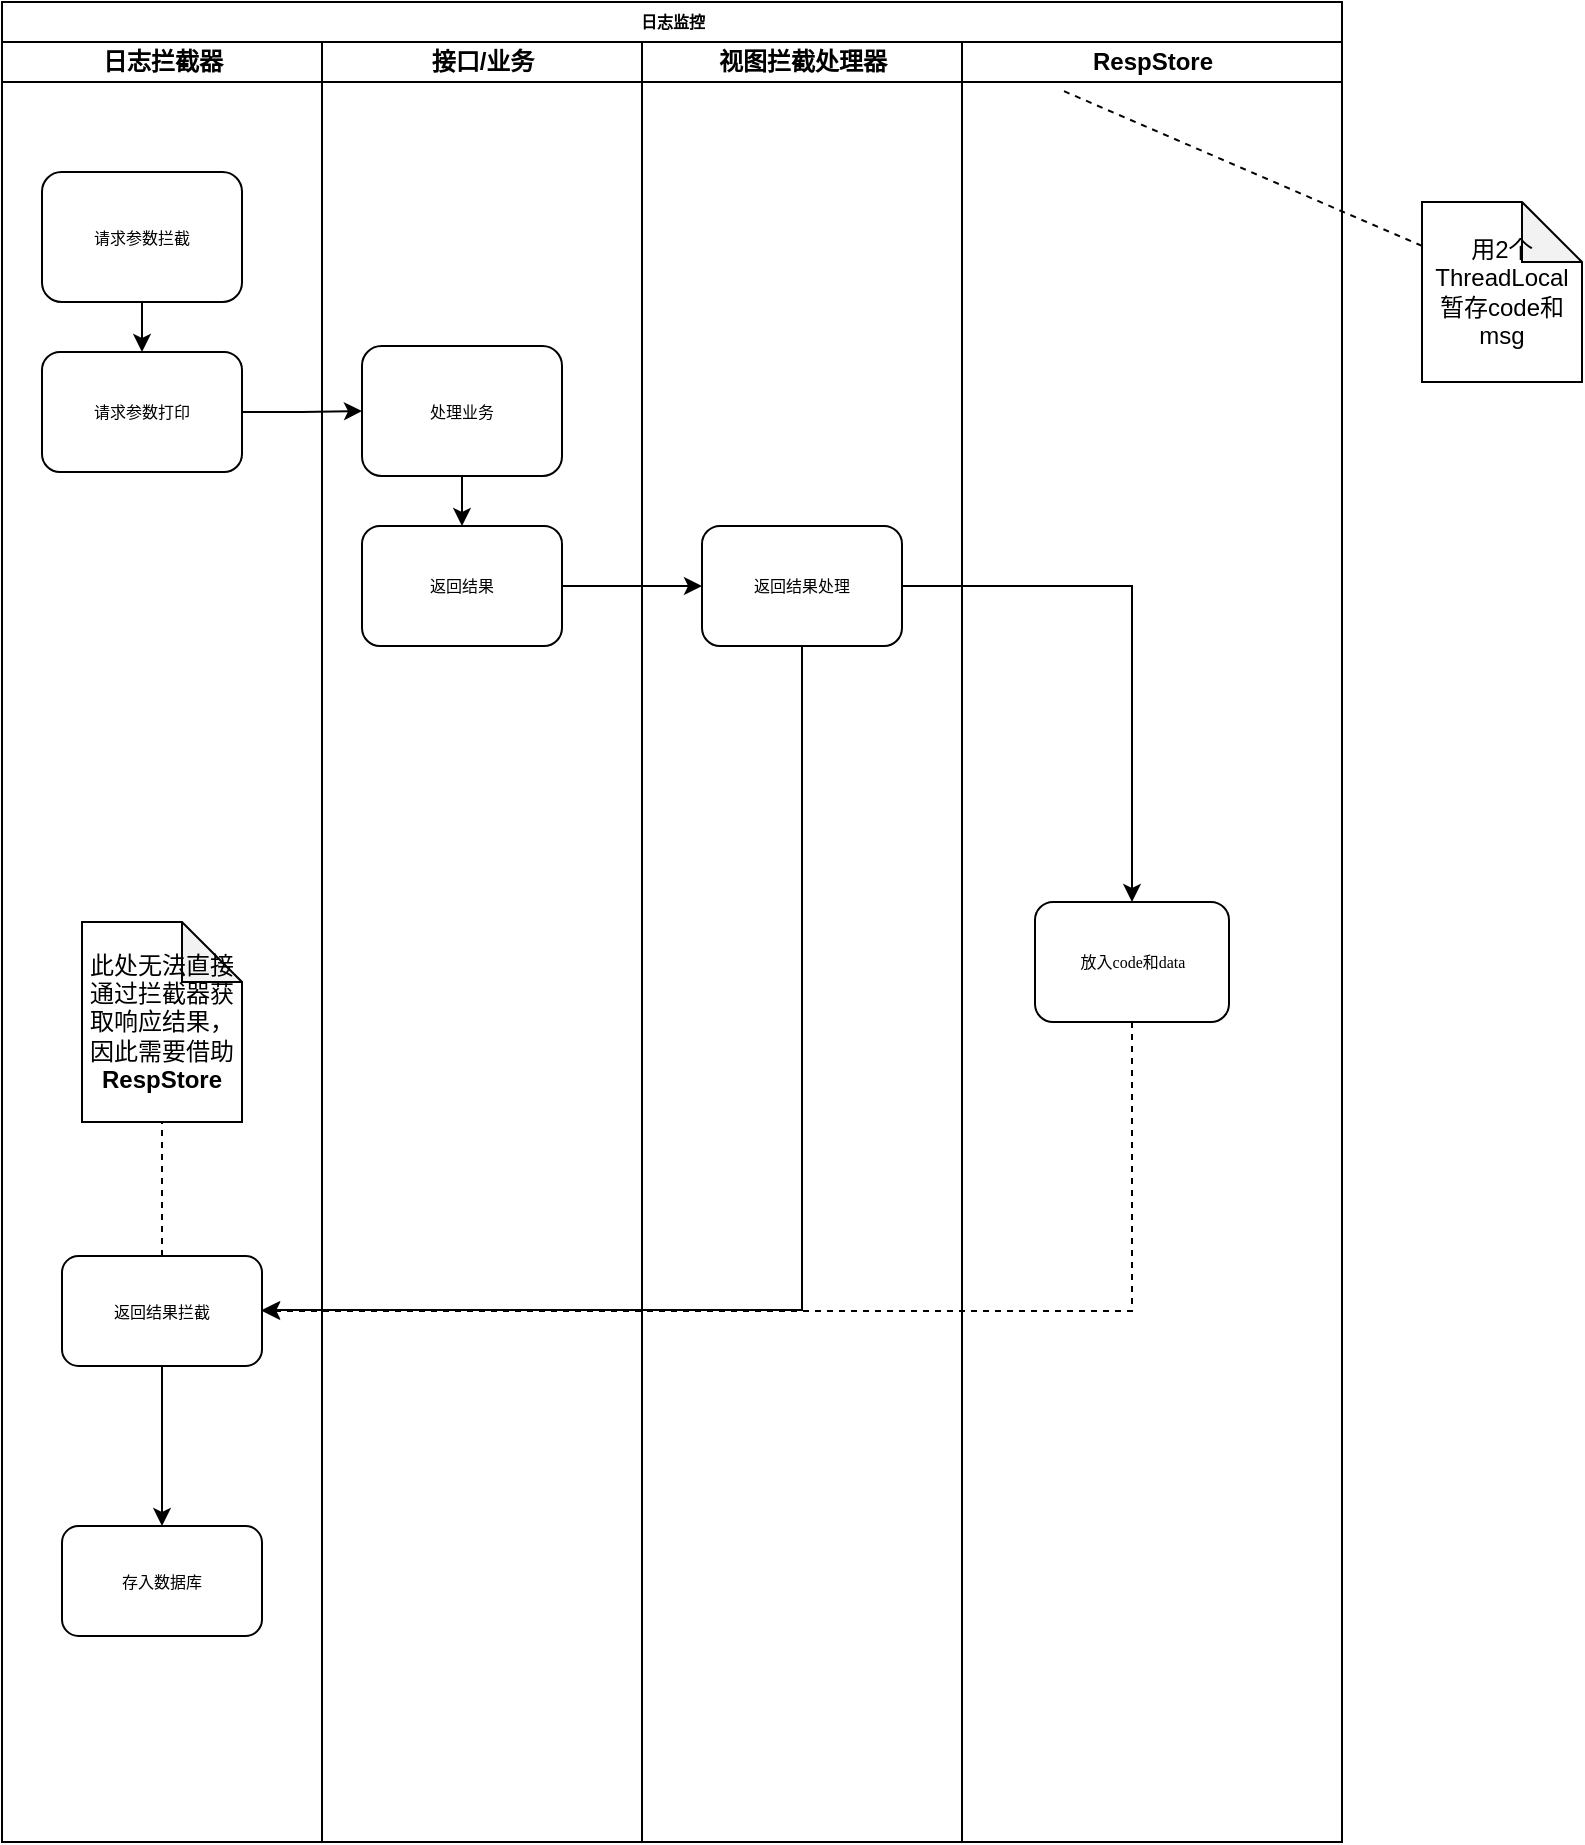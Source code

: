 <mxfile version="12.3.9" type="device" pages="1"><diagram name="Page-1" id="74e2e168-ea6b-b213-b513-2b3c1d86103e"><mxGraphModel dx="1117" dy="727" grid="1" gridSize="10" guides="1" tooltips="1" connect="1" arrows="1" fold="1" page="1" pageScale="1" pageWidth="1100" pageHeight="850" background="#ffffff" math="0" shadow="0"><root><mxCell id="0"/><mxCell id="1" parent="0"/><mxCell id="77e6c97f196da883-1" value="日志监控" style="swimlane;html=1;childLayout=stackLayout;startSize=20;rounded=0;shadow=0;labelBackgroundColor=none;strokeWidth=1;fontFamily=Verdana;fontSize=8;align=center;" parent="1" vertex="1"><mxGeometry x="70" y="40" width="670" height="920" as="geometry"/></mxCell><mxCell id="77e6c97f196da883-2" value="日志拦截器" style="swimlane;html=1;startSize=20;" parent="77e6c97f196da883-1" vertex="1"><mxGeometry y="20" width="160" height="900" as="geometry"/></mxCell><mxCell id="vcuFfObBntbbB-k4lGRe-1" value="" style="edgeStyle=orthogonalEdgeStyle;rounded=0;orthogonalLoop=1;jettySize=auto;html=1;" parent="77e6c97f196da883-2" source="77e6c97f196da883-8" target="77e6c97f196da883-9" edge="1"><mxGeometry relative="1" as="geometry"/></mxCell><mxCell id="77e6c97f196da883-8" value="请求参数拦截" style="rounded=1;whiteSpace=wrap;html=1;shadow=0;labelBackgroundColor=none;strokeWidth=1;fontFamily=Verdana;fontSize=8;align=center;" parent="77e6c97f196da883-2" vertex="1"><mxGeometry x="20" y="65" width="100" height="65" as="geometry"/></mxCell><mxCell id="77e6c97f196da883-9" value="请求参数打印" style="rounded=1;whiteSpace=wrap;html=1;shadow=0;labelBackgroundColor=none;strokeWidth=1;fontFamily=Verdana;fontSize=8;align=center;" parent="77e6c97f196da883-2" vertex="1"><mxGeometry x="20" y="155" width="100" height="60" as="geometry"/></mxCell><mxCell id="N7uyOXUqmsBnHky0Y_7i-3" value="" style="edgeStyle=orthogonalEdgeStyle;rounded=0;orthogonalLoop=1;jettySize=auto;html=1;" edge="1" parent="77e6c97f196da883-2" source="77e6c97f196da883-10" target="N7uyOXUqmsBnHky0Y_7i-2"><mxGeometry relative="1" as="geometry"/></mxCell><mxCell id="77e6c97f196da883-10" value="返回结果拦截" style="rounded=1;whiteSpace=wrap;html=1;shadow=0;labelBackgroundColor=none;strokeWidth=1;fontFamily=Verdana;fontSize=8;align=center;" parent="77e6c97f196da883-2" vertex="1"><mxGeometry x="30" y="607" width="100" height="55" as="geometry"/></mxCell><mxCell id="N7uyOXUqmsBnHky0Y_7i-2" value="存入数据库" style="rounded=1;whiteSpace=wrap;html=1;shadow=0;labelBackgroundColor=none;strokeWidth=1;fontFamily=Verdana;fontSize=8;align=center;" vertex="1" parent="77e6c97f196da883-2"><mxGeometry x="30" y="742" width="100" height="55" as="geometry"/></mxCell><mxCell id="N7uyOXUqmsBnHky0Y_7i-4" value="此处无法直接通过拦截器获取响应结果，因此需要借助&lt;br&gt;&lt;span style=&quot;font-weight: 700 ; white-space: nowrap&quot;&gt;RespStore&lt;/span&gt;" style="shape=note;whiteSpace=wrap;html=1;backgroundOutline=1;darkOpacity=0.05;" vertex="1" parent="77e6c97f196da883-2"><mxGeometry x="40" y="440" width="80" height="100" as="geometry"/></mxCell><mxCell id="N7uyOXUqmsBnHky0Y_7i-5" value="" style="endArrow=none;dashed=1;html=1;exitX=0.5;exitY=0;exitDx=0;exitDy=0;" edge="1" parent="77e6c97f196da883-2" source="77e6c97f196da883-10"><mxGeometry width="50" height="50" relative="1" as="geometry"><mxPoint x="30" y="590" as="sourcePoint"/><mxPoint x="80" y="540" as="targetPoint"/></mxGeometry></mxCell><mxCell id="vcuFfObBntbbB-k4lGRe-44" value="接口/业务" style="swimlane;html=1;startSize=20;" parent="77e6c97f196da883-1" vertex="1"><mxGeometry x="160" y="20" width="160" height="900" as="geometry"/></mxCell><mxCell id="vcuFfObBntbbB-k4lGRe-45" value="" style="edgeStyle=orthogonalEdgeStyle;rounded=0;orthogonalLoop=1;jettySize=auto;html=1;" parent="vcuFfObBntbbB-k4lGRe-44" source="vcuFfObBntbbB-k4lGRe-46" target="vcuFfObBntbbB-k4lGRe-47" edge="1"><mxGeometry relative="1" as="geometry"/></mxCell><mxCell id="vcuFfObBntbbB-k4lGRe-46" value="处理业务" style="rounded=1;whiteSpace=wrap;html=1;shadow=0;labelBackgroundColor=none;strokeWidth=1;fontFamily=Verdana;fontSize=8;align=center;" parent="vcuFfObBntbbB-k4lGRe-44" vertex="1"><mxGeometry x="20" y="152" width="100" height="65" as="geometry"/></mxCell><mxCell id="vcuFfObBntbbB-k4lGRe-47" value="返回结果" style="rounded=1;whiteSpace=wrap;html=1;shadow=0;labelBackgroundColor=none;strokeWidth=1;fontFamily=Verdana;fontSize=8;align=center;" parent="vcuFfObBntbbB-k4lGRe-44" vertex="1"><mxGeometry x="20" y="242" width="100" height="60" as="geometry"/></mxCell><mxCell id="vcuFfObBntbbB-k4lGRe-74" value="" style="edgeStyle=orthogonalEdgeStyle;rounded=0;orthogonalLoop=1;jettySize=auto;html=1;entryX=1;entryY=0.25;entryDx=0;entryDy=0;" parent="vcuFfObBntbbB-k4lGRe-44" edge="1"><mxGeometry relative="1" as="geometry"><mxPoint x="-30" y="634" as="targetPoint"/><Array as="points"><mxPoint x="240" y="634"/></Array><mxPoint x="240" y="290" as="sourcePoint"/></mxGeometry></mxCell><mxCell id="77e6c97f196da883-3" value="视图拦截处理器" style="swimlane;html=1;startSize=20;" parent="77e6c97f196da883-1" vertex="1"><mxGeometry x="320" y="20" width="160" height="900" as="geometry"/></mxCell><mxCell id="77e6c97f196da883-11" value="返回结果处理" style="rounded=1;whiteSpace=wrap;html=1;shadow=0;labelBackgroundColor=none;strokeWidth=1;fontFamily=Verdana;fontSize=8;align=center;" parent="77e6c97f196da883-3" vertex="1"><mxGeometry x="30" y="242" width="100" height="60" as="geometry"/></mxCell><mxCell id="77e6c97f196da883-4" value="RespStore" style="swimlane;html=1;startSize=20;" parent="77e6c97f196da883-1" vertex="1"><mxGeometry x="480" y="20" width="190" height="900" as="geometry"/></mxCell><mxCell id="vcuFfObBntbbB-k4lGRe-64" value="放入code和data" style="rounded=1;whiteSpace=wrap;html=1;shadow=0;labelBackgroundColor=none;strokeWidth=1;fontFamily=Verdana;fontSize=8;align=center;" parent="77e6c97f196da883-4" vertex="1"><mxGeometry x="36.5" y="430" width="97" height="60" as="geometry"/></mxCell><mxCell id="vcuFfObBntbbB-k4lGRe-2" value="" style="edgeStyle=orthogonalEdgeStyle;rounded=0;orthogonalLoop=1;jettySize=auto;html=1;entryX=0;entryY=0.5;entryDx=0;entryDy=0;" parent="77e6c97f196da883-1" source="77e6c97f196da883-9" target="vcuFfObBntbbB-k4lGRe-46" edge="1"><mxGeometry relative="1" as="geometry"/></mxCell><mxCell id="vcuFfObBntbbB-k4lGRe-49" value="" style="edgeStyle=orthogonalEdgeStyle;rounded=0;orthogonalLoop=1;jettySize=auto;html=1;" parent="77e6c97f196da883-1" source="vcuFfObBntbbB-k4lGRe-47" target="77e6c97f196da883-11" edge="1"><mxGeometry relative="1" as="geometry"/></mxCell><mxCell id="vcuFfObBntbbB-k4lGRe-57" value="" style="edgeStyle=orthogonalEdgeStyle;rounded=0;orthogonalLoop=1;jettySize=auto;html=1;entryX=0.5;entryY=0;entryDx=0;entryDy=0;" parent="77e6c97f196da883-1" source="77e6c97f196da883-11" target="vcuFfObBntbbB-k4lGRe-64" edge="1"><mxGeometry relative="1" as="geometry"><mxPoint x="629" y="325" as="targetPoint"/></mxGeometry></mxCell><mxCell id="vcuFfObBntbbB-k4lGRe-76" value="" style="rounded=0;orthogonalLoop=1;jettySize=auto;html=1;entryX=1;entryY=0.5;entryDx=0;entryDy=0;dashed=1;edgeStyle=orthogonalEdgeStyle;exitX=0.5;exitY=1;exitDx=0;exitDy=0;" parent="77e6c97f196da883-1" source="vcuFfObBntbbB-k4lGRe-64" target="77e6c97f196da883-10" edge="1"><mxGeometry relative="1" as="geometry"><mxPoint x="510" y="720" as="targetPoint"/><mxPoint x="590" y="750" as="sourcePoint"/></mxGeometry></mxCell><mxCell id="vcuFfObBntbbB-k4lGRe-54" value="用2个ThreadLocal暂存code和msg" style="shape=note;whiteSpace=wrap;html=1;backgroundOutline=1;darkOpacity=0.05;" parent="1" vertex="1"><mxGeometry x="780" y="140" width="80" height="90" as="geometry"/></mxCell><mxCell id="vcuFfObBntbbB-k4lGRe-55" value="" style="endArrow=none;dashed=1;html=1;entryX=0.254;entryY=0.026;entryDx=0;entryDy=0;exitX=0;exitY=0.244;exitDx=0;exitDy=0;exitPerimeter=0;entryPerimeter=0;" parent="1" source="vcuFfObBntbbB-k4lGRe-54" target="77e6c97f196da883-4" edge="1"><mxGeometry width="50" height="50" relative="1" as="geometry"><mxPoint x="630" y="160" as="sourcePoint"/><mxPoint x="680" y="110" as="targetPoint"/></mxGeometry></mxCell></root></mxGraphModel></diagram></mxfile>